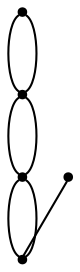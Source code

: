 graph {
  node [shape=point,comment="{\"directed\":false,\"doi\":\"10.1007/978-3-662-45803-7_28\",\"figure\":\"3 (1)\"}"]

  v0 [pos="1082.6013035415995,1005.6524686614946"]
  v1 [pos="866.5893362265654,1075.3201469137034"]
  v2 [pos="831.7496383850514,1172.8565758130235"]
  v3 [pos="769.039887397744,1131.0535770655556"]
  v4 [pos="664.5165946788151,1033.5212193086056"]

  v0 -- v4 [id="-1",pos="1082.6013035415995,1005.6524686614946 957.1775387484402,1005.6523414382955 957.1775387484402,1005.6523414382955 957.1775387484402,1005.6523414382955 943.2425121755434,1019.584553967467 943.2425121755434,1019.584553967467 943.2425121755434,1019.584553967467 915.3682598353631,1019.584553967467 915.3682598353631,1019.584553967467 915.3682598353631,1019.584553967467 901.433169638309,1005.6523414382955 901.433169638309,1005.6523414382955 901.433169638309,1005.6523414382955 817.8145481879973,1005.6523414382955 817.8145481879973,1005.6523414382955 817.8145481879973,1005.6523414382955 789.9444314180465,1033.5168937198375 789.9444314180465,1033.5168937198375 789.9444314180465,1033.5168937198375 664.5165946788151,1033.5212193086056 664.5165946788151,1033.5212193086056 664.5165946788151,1033.5212193086056"]
  v0 -- v4 [id="-2",pos="1082.6013035415995,1005.6524686614946 1110.4755558817799,1005.6523414382955 1110.4755558817799,1005.6523414382955 1110.4755558817799,1005.6523414382955 1110.4755558817799,963.8512510388136 1110.4755558817799,963.8512510388136 1110.4755558817799,963.8512510388136 636.6422787144774,963.8512510388136 636.6422787144774,963.8512510388136 636.6422787144774,963.8512510388136 636.6422787144774,1033.5168937198375 636.6422787144774,1033.5168937198375 636.6422787144774,1033.5168937198375 664.5165946788151,1033.5212193086056 664.5165946788151,1033.5212193086056 664.5165946788151,1033.5212193086056"]
  v4 -- v3 [id="-7",pos="664.5165946788151,1033.5212193086056 664.5165946788151,1144.9878251659125 664.5165946788151,1144.9878251659125 664.5165946788151,1144.9878251659125 769.039887397744,1131.0535770655556 769.039887397744,1131.0535770655556 769.039887397744,1131.0535770655556"]
  v3 -- v2 [id="-17",pos="769.039887397744,1131.0535770655556 803.8795216151005,1144.9878251659125 803.8795216151005,1144.9878251659125 803.8795216151005,1144.9878251659125 831.7496383850514,1172.8565758130235 831.7496383850514,1172.8565758130235 831.7496383850514,1172.8565758130235"]
  v4 -- v3 [id="-13",pos="664.5165946788151,1033.5212193086056 734.2001895562299,1103.1868619896295 734.2001895562299,1103.1868619896295 734.2001895562299,1103.1868619896295 769.039887397744,1131.0535770655556 769.039887397744,1131.0535770655556 769.039887397744,1131.0535770655556"]
  v1 -- v2 [id="-24",pos="866.5893362265654,1075.3201469137034 831.7496383850514,1061.3856443669488 831.7496383850514,1061.3856443669488 831.7496383850514,1061.3856443669488 831.7496383850514,1172.8565758130235 831.7496383850514,1172.8565758130235 831.7496383850514,1172.8565758130235"]
  v2 -- v3 [id="-28",pos="831.7496383850514,1172.8565758130235 762.0702427020235,1172.8565758130235 762.0702427020235,1172.8565758130235 762.0702427020235,1172.8565758130235 769.039887397744,1131.0535770655556 769.039887397744,1131.0535770655556 769.039887397744,1131.0535770655556"]
}
